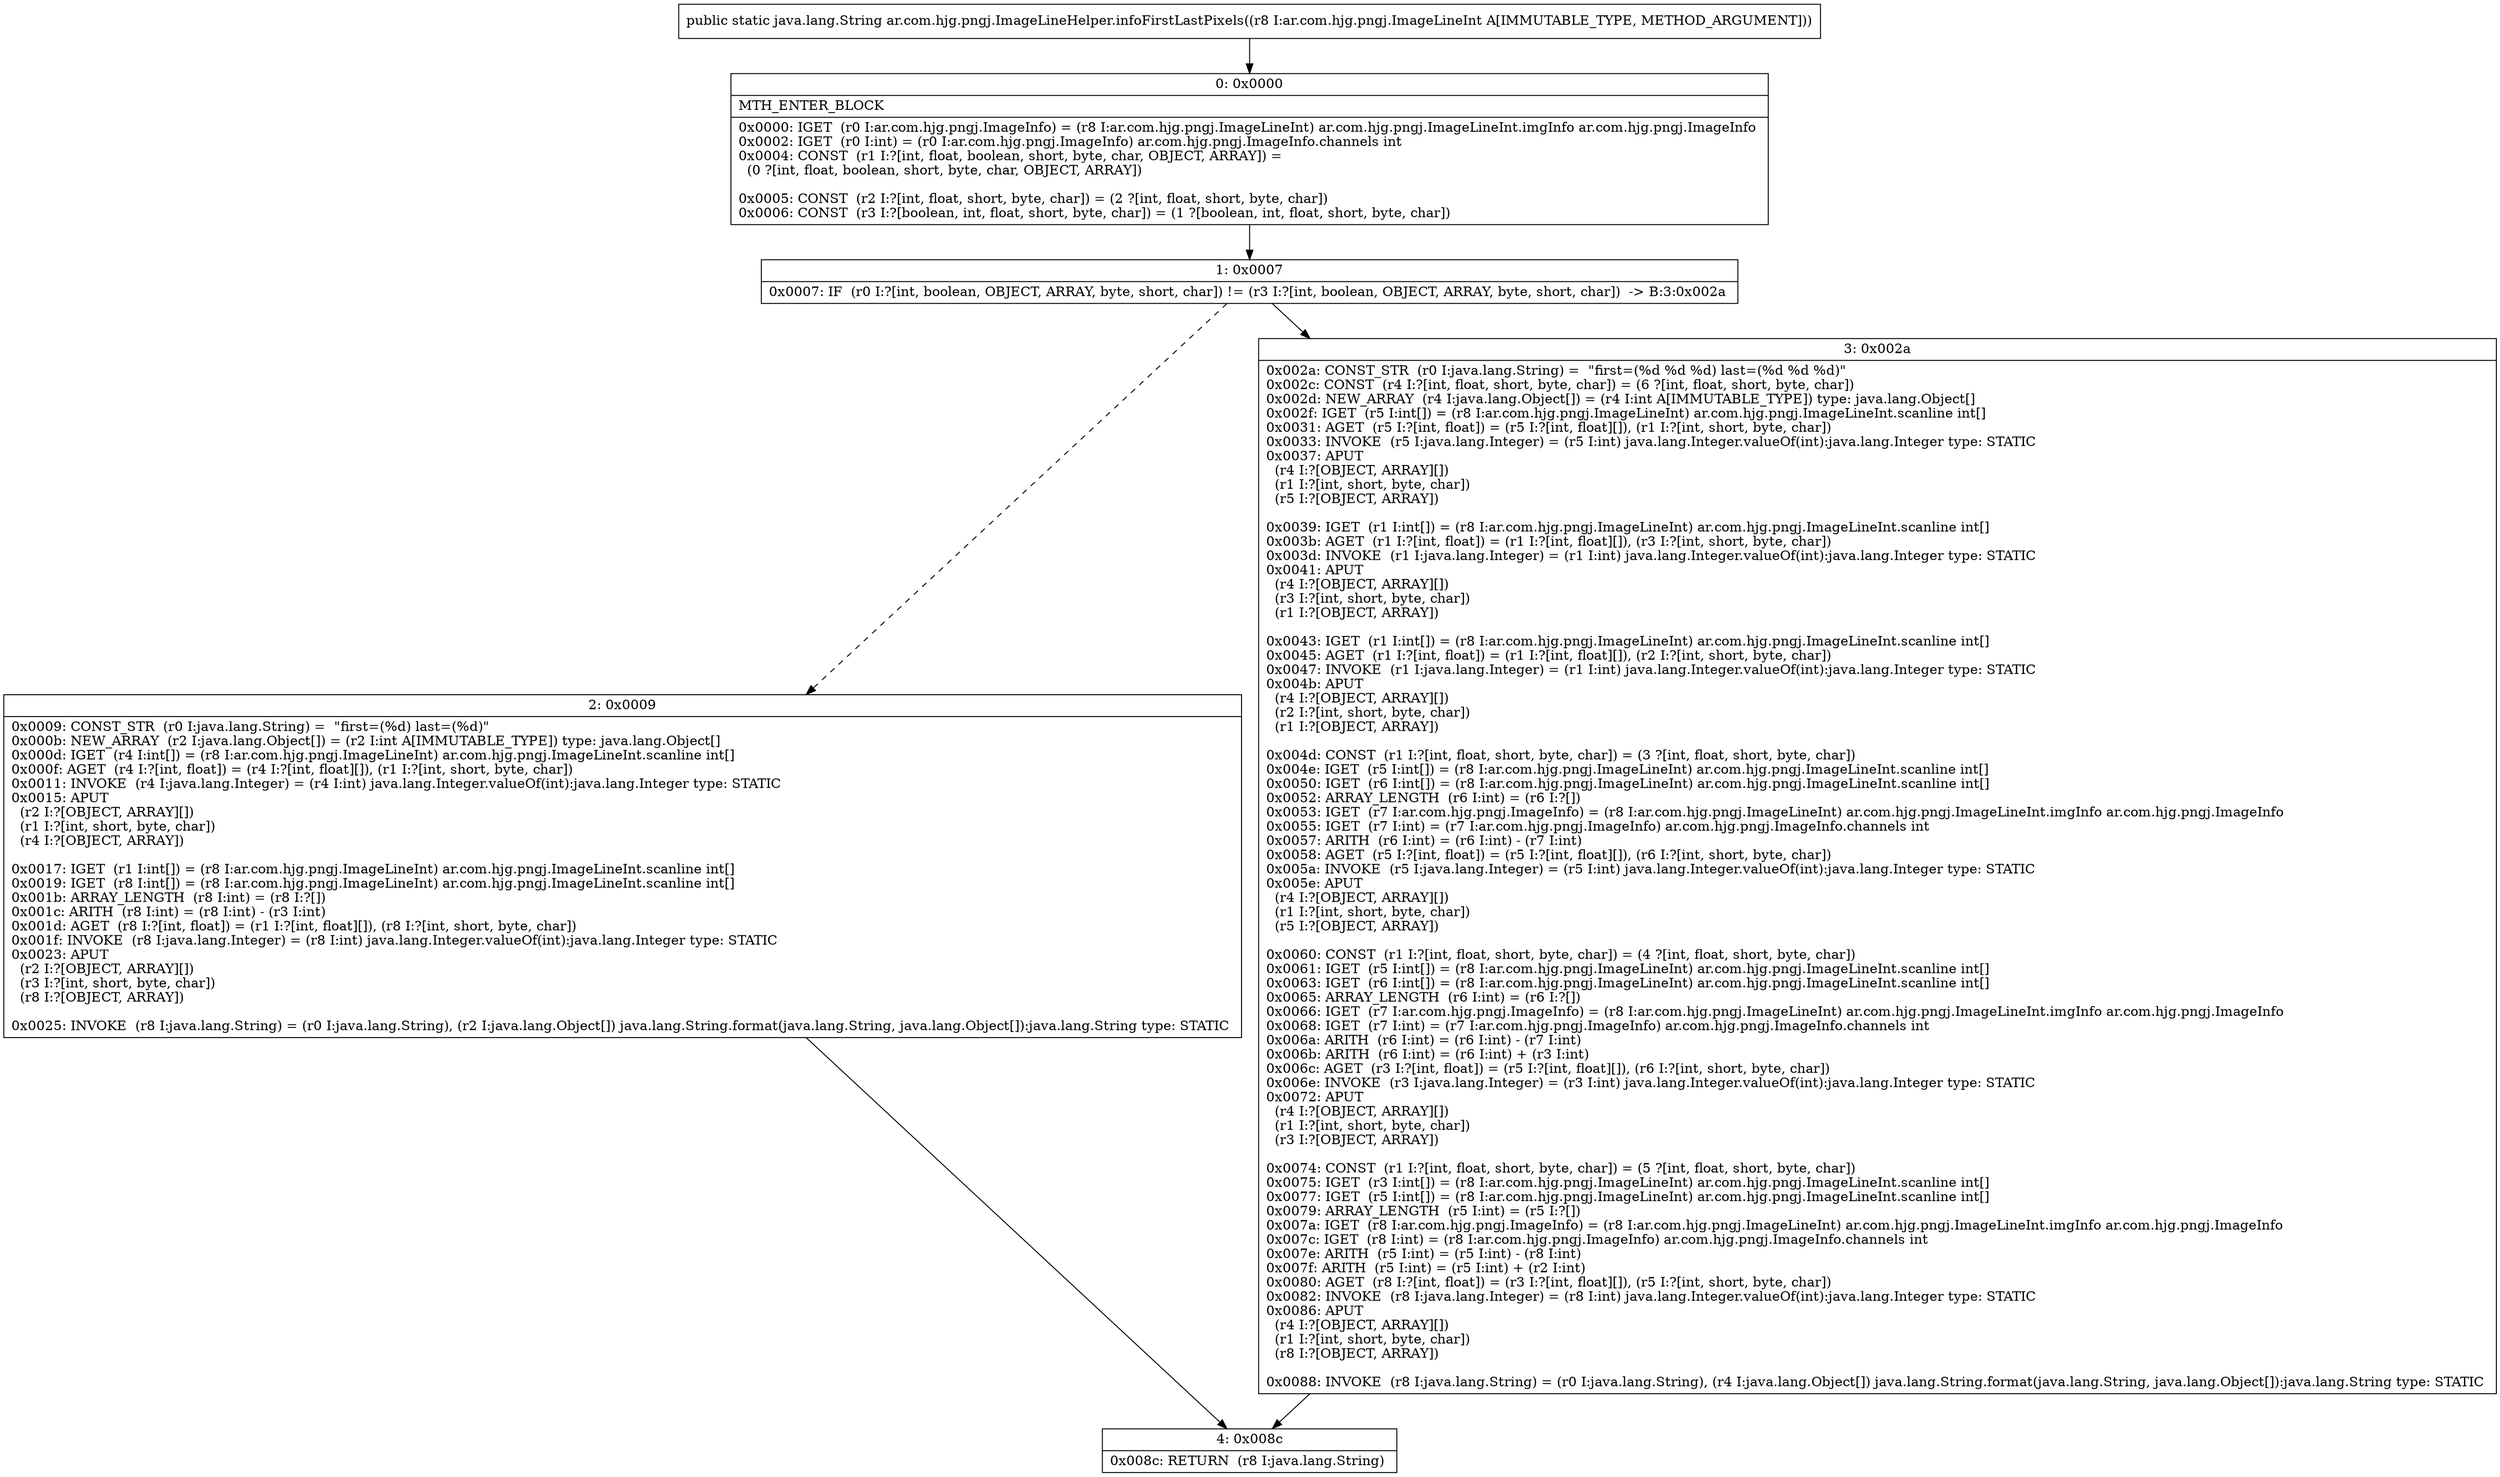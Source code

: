 digraph "CFG forar.com.hjg.pngj.ImageLineHelper.infoFirstLastPixels(Lar\/com\/hjg\/pngj\/ImageLineInt;)Ljava\/lang\/String;" {
Node_0 [shape=record,label="{0\:\ 0x0000|MTH_ENTER_BLOCK\l|0x0000: IGET  (r0 I:ar.com.hjg.pngj.ImageInfo) = (r8 I:ar.com.hjg.pngj.ImageLineInt) ar.com.hjg.pngj.ImageLineInt.imgInfo ar.com.hjg.pngj.ImageInfo \l0x0002: IGET  (r0 I:int) = (r0 I:ar.com.hjg.pngj.ImageInfo) ar.com.hjg.pngj.ImageInfo.channels int \l0x0004: CONST  (r1 I:?[int, float, boolean, short, byte, char, OBJECT, ARRAY]) = \l  (0 ?[int, float, boolean, short, byte, char, OBJECT, ARRAY])\l \l0x0005: CONST  (r2 I:?[int, float, short, byte, char]) = (2 ?[int, float, short, byte, char]) \l0x0006: CONST  (r3 I:?[boolean, int, float, short, byte, char]) = (1 ?[boolean, int, float, short, byte, char]) \l}"];
Node_1 [shape=record,label="{1\:\ 0x0007|0x0007: IF  (r0 I:?[int, boolean, OBJECT, ARRAY, byte, short, char]) != (r3 I:?[int, boolean, OBJECT, ARRAY, byte, short, char])  \-\> B:3:0x002a \l}"];
Node_2 [shape=record,label="{2\:\ 0x0009|0x0009: CONST_STR  (r0 I:java.lang.String) =  \"first=(%d) last=(%d)\" \l0x000b: NEW_ARRAY  (r2 I:java.lang.Object[]) = (r2 I:int A[IMMUTABLE_TYPE]) type: java.lang.Object[] \l0x000d: IGET  (r4 I:int[]) = (r8 I:ar.com.hjg.pngj.ImageLineInt) ar.com.hjg.pngj.ImageLineInt.scanline int[] \l0x000f: AGET  (r4 I:?[int, float]) = (r4 I:?[int, float][]), (r1 I:?[int, short, byte, char]) \l0x0011: INVOKE  (r4 I:java.lang.Integer) = (r4 I:int) java.lang.Integer.valueOf(int):java.lang.Integer type: STATIC \l0x0015: APUT  \l  (r2 I:?[OBJECT, ARRAY][])\l  (r1 I:?[int, short, byte, char])\l  (r4 I:?[OBJECT, ARRAY])\l \l0x0017: IGET  (r1 I:int[]) = (r8 I:ar.com.hjg.pngj.ImageLineInt) ar.com.hjg.pngj.ImageLineInt.scanline int[] \l0x0019: IGET  (r8 I:int[]) = (r8 I:ar.com.hjg.pngj.ImageLineInt) ar.com.hjg.pngj.ImageLineInt.scanline int[] \l0x001b: ARRAY_LENGTH  (r8 I:int) = (r8 I:?[]) \l0x001c: ARITH  (r8 I:int) = (r8 I:int) \- (r3 I:int) \l0x001d: AGET  (r8 I:?[int, float]) = (r1 I:?[int, float][]), (r8 I:?[int, short, byte, char]) \l0x001f: INVOKE  (r8 I:java.lang.Integer) = (r8 I:int) java.lang.Integer.valueOf(int):java.lang.Integer type: STATIC \l0x0023: APUT  \l  (r2 I:?[OBJECT, ARRAY][])\l  (r3 I:?[int, short, byte, char])\l  (r8 I:?[OBJECT, ARRAY])\l \l0x0025: INVOKE  (r8 I:java.lang.String) = (r0 I:java.lang.String), (r2 I:java.lang.Object[]) java.lang.String.format(java.lang.String, java.lang.Object[]):java.lang.String type: STATIC \l}"];
Node_3 [shape=record,label="{3\:\ 0x002a|0x002a: CONST_STR  (r0 I:java.lang.String) =  \"first=(%d %d %d) last=(%d %d %d)\" \l0x002c: CONST  (r4 I:?[int, float, short, byte, char]) = (6 ?[int, float, short, byte, char]) \l0x002d: NEW_ARRAY  (r4 I:java.lang.Object[]) = (r4 I:int A[IMMUTABLE_TYPE]) type: java.lang.Object[] \l0x002f: IGET  (r5 I:int[]) = (r8 I:ar.com.hjg.pngj.ImageLineInt) ar.com.hjg.pngj.ImageLineInt.scanline int[] \l0x0031: AGET  (r5 I:?[int, float]) = (r5 I:?[int, float][]), (r1 I:?[int, short, byte, char]) \l0x0033: INVOKE  (r5 I:java.lang.Integer) = (r5 I:int) java.lang.Integer.valueOf(int):java.lang.Integer type: STATIC \l0x0037: APUT  \l  (r4 I:?[OBJECT, ARRAY][])\l  (r1 I:?[int, short, byte, char])\l  (r5 I:?[OBJECT, ARRAY])\l \l0x0039: IGET  (r1 I:int[]) = (r8 I:ar.com.hjg.pngj.ImageLineInt) ar.com.hjg.pngj.ImageLineInt.scanline int[] \l0x003b: AGET  (r1 I:?[int, float]) = (r1 I:?[int, float][]), (r3 I:?[int, short, byte, char]) \l0x003d: INVOKE  (r1 I:java.lang.Integer) = (r1 I:int) java.lang.Integer.valueOf(int):java.lang.Integer type: STATIC \l0x0041: APUT  \l  (r4 I:?[OBJECT, ARRAY][])\l  (r3 I:?[int, short, byte, char])\l  (r1 I:?[OBJECT, ARRAY])\l \l0x0043: IGET  (r1 I:int[]) = (r8 I:ar.com.hjg.pngj.ImageLineInt) ar.com.hjg.pngj.ImageLineInt.scanline int[] \l0x0045: AGET  (r1 I:?[int, float]) = (r1 I:?[int, float][]), (r2 I:?[int, short, byte, char]) \l0x0047: INVOKE  (r1 I:java.lang.Integer) = (r1 I:int) java.lang.Integer.valueOf(int):java.lang.Integer type: STATIC \l0x004b: APUT  \l  (r4 I:?[OBJECT, ARRAY][])\l  (r2 I:?[int, short, byte, char])\l  (r1 I:?[OBJECT, ARRAY])\l \l0x004d: CONST  (r1 I:?[int, float, short, byte, char]) = (3 ?[int, float, short, byte, char]) \l0x004e: IGET  (r5 I:int[]) = (r8 I:ar.com.hjg.pngj.ImageLineInt) ar.com.hjg.pngj.ImageLineInt.scanline int[] \l0x0050: IGET  (r6 I:int[]) = (r8 I:ar.com.hjg.pngj.ImageLineInt) ar.com.hjg.pngj.ImageLineInt.scanline int[] \l0x0052: ARRAY_LENGTH  (r6 I:int) = (r6 I:?[]) \l0x0053: IGET  (r7 I:ar.com.hjg.pngj.ImageInfo) = (r8 I:ar.com.hjg.pngj.ImageLineInt) ar.com.hjg.pngj.ImageLineInt.imgInfo ar.com.hjg.pngj.ImageInfo \l0x0055: IGET  (r7 I:int) = (r7 I:ar.com.hjg.pngj.ImageInfo) ar.com.hjg.pngj.ImageInfo.channels int \l0x0057: ARITH  (r6 I:int) = (r6 I:int) \- (r7 I:int) \l0x0058: AGET  (r5 I:?[int, float]) = (r5 I:?[int, float][]), (r6 I:?[int, short, byte, char]) \l0x005a: INVOKE  (r5 I:java.lang.Integer) = (r5 I:int) java.lang.Integer.valueOf(int):java.lang.Integer type: STATIC \l0x005e: APUT  \l  (r4 I:?[OBJECT, ARRAY][])\l  (r1 I:?[int, short, byte, char])\l  (r5 I:?[OBJECT, ARRAY])\l \l0x0060: CONST  (r1 I:?[int, float, short, byte, char]) = (4 ?[int, float, short, byte, char]) \l0x0061: IGET  (r5 I:int[]) = (r8 I:ar.com.hjg.pngj.ImageLineInt) ar.com.hjg.pngj.ImageLineInt.scanline int[] \l0x0063: IGET  (r6 I:int[]) = (r8 I:ar.com.hjg.pngj.ImageLineInt) ar.com.hjg.pngj.ImageLineInt.scanline int[] \l0x0065: ARRAY_LENGTH  (r6 I:int) = (r6 I:?[]) \l0x0066: IGET  (r7 I:ar.com.hjg.pngj.ImageInfo) = (r8 I:ar.com.hjg.pngj.ImageLineInt) ar.com.hjg.pngj.ImageLineInt.imgInfo ar.com.hjg.pngj.ImageInfo \l0x0068: IGET  (r7 I:int) = (r7 I:ar.com.hjg.pngj.ImageInfo) ar.com.hjg.pngj.ImageInfo.channels int \l0x006a: ARITH  (r6 I:int) = (r6 I:int) \- (r7 I:int) \l0x006b: ARITH  (r6 I:int) = (r6 I:int) + (r3 I:int) \l0x006c: AGET  (r3 I:?[int, float]) = (r5 I:?[int, float][]), (r6 I:?[int, short, byte, char]) \l0x006e: INVOKE  (r3 I:java.lang.Integer) = (r3 I:int) java.lang.Integer.valueOf(int):java.lang.Integer type: STATIC \l0x0072: APUT  \l  (r4 I:?[OBJECT, ARRAY][])\l  (r1 I:?[int, short, byte, char])\l  (r3 I:?[OBJECT, ARRAY])\l \l0x0074: CONST  (r1 I:?[int, float, short, byte, char]) = (5 ?[int, float, short, byte, char]) \l0x0075: IGET  (r3 I:int[]) = (r8 I:ar.com.hjg.pngj.ImageLineInt) ar.com.hjg.pngj.ImageLineInt.scanline int[] \l0x0077: IGET  (r5 I:int[]) = (r8 I:ar.com.hjg.pngj.ImageLineInt) ar.com.hjg.pngj.ImageLineInt.scanline int[] \l0x0079: ARRAY_LENGTH  (r5 I:int) = (r5 I:?[]) \l0x007a: IGET  (r8 I:ar.com.hjg.pngj.ImageInfo) = (r8 I:ar.com.hjg.pngj.ImageLineInt) ar.com.hjg.pngj.ImageLineInt.imgInfo ar.com.hjg.pngj.ImageInfo \l0x007c: IGET  (r8 I:int) = (r8 I:ar.com.hjg.pngj.ImageInfo) ar.com.hjg.pngj.ImageInfo.channels int \l0x007e: ARITH  (r5 I:int) = (r5 I:int) \- (r8 I:int) \l0x007f: ARITH  (r5 I:int) = (r5 I:int) + (r2 I:int) \l0x0080: AGET  (r8 I:?[int, float]) = (r3 I:?[int, float][]), (r5 I:?[int, short, byte, char]) \l0x0082: INVOKE  (r8 I:java.lang.Integer) = (r8 I:int) java.lang.Integer.valueOf(int):java.lang.Integer type: STATIC \l0x0086: APUT  \l  (r4 I:?[OBJECT, ARRAY][])\l  (r1 I:?[int, short, byte, char])\l  (r8 I:?[OBJECT, ARRAY])\l \l0x0088: INVOKE  (r8 I:java.lang.String) = (r0 I:java.lang.String), (r4 I:java.lang.Object[]) java.lang.String.format(java.lang.String, java.lang.Object[]):java.lang.String type: STATIC \l}"];
Node_4 [shape=record,label="{4\:\ 0x008c|0x008c: RETURN  (r8 I:java.lang.String) \l}"];
MethodNode[shape=record,label="{public static java.lang.String ar.com.hjg.pngj.ImageLineHelper.infoFirstLastPixels((r8 I:ar.com.hjg.pngj.ImageLineInt A[IMMUTABLE_TYPE, METHOD_ARGUMENT])) }"];
MethodNode -> Node_0;
Node_0 -> Node_1;
Node_1 -> Node_2[style=dashed];
Node_1 -> Node_3;
Node_2 -> Node_4;
Node_3 -> Node_4;
}


